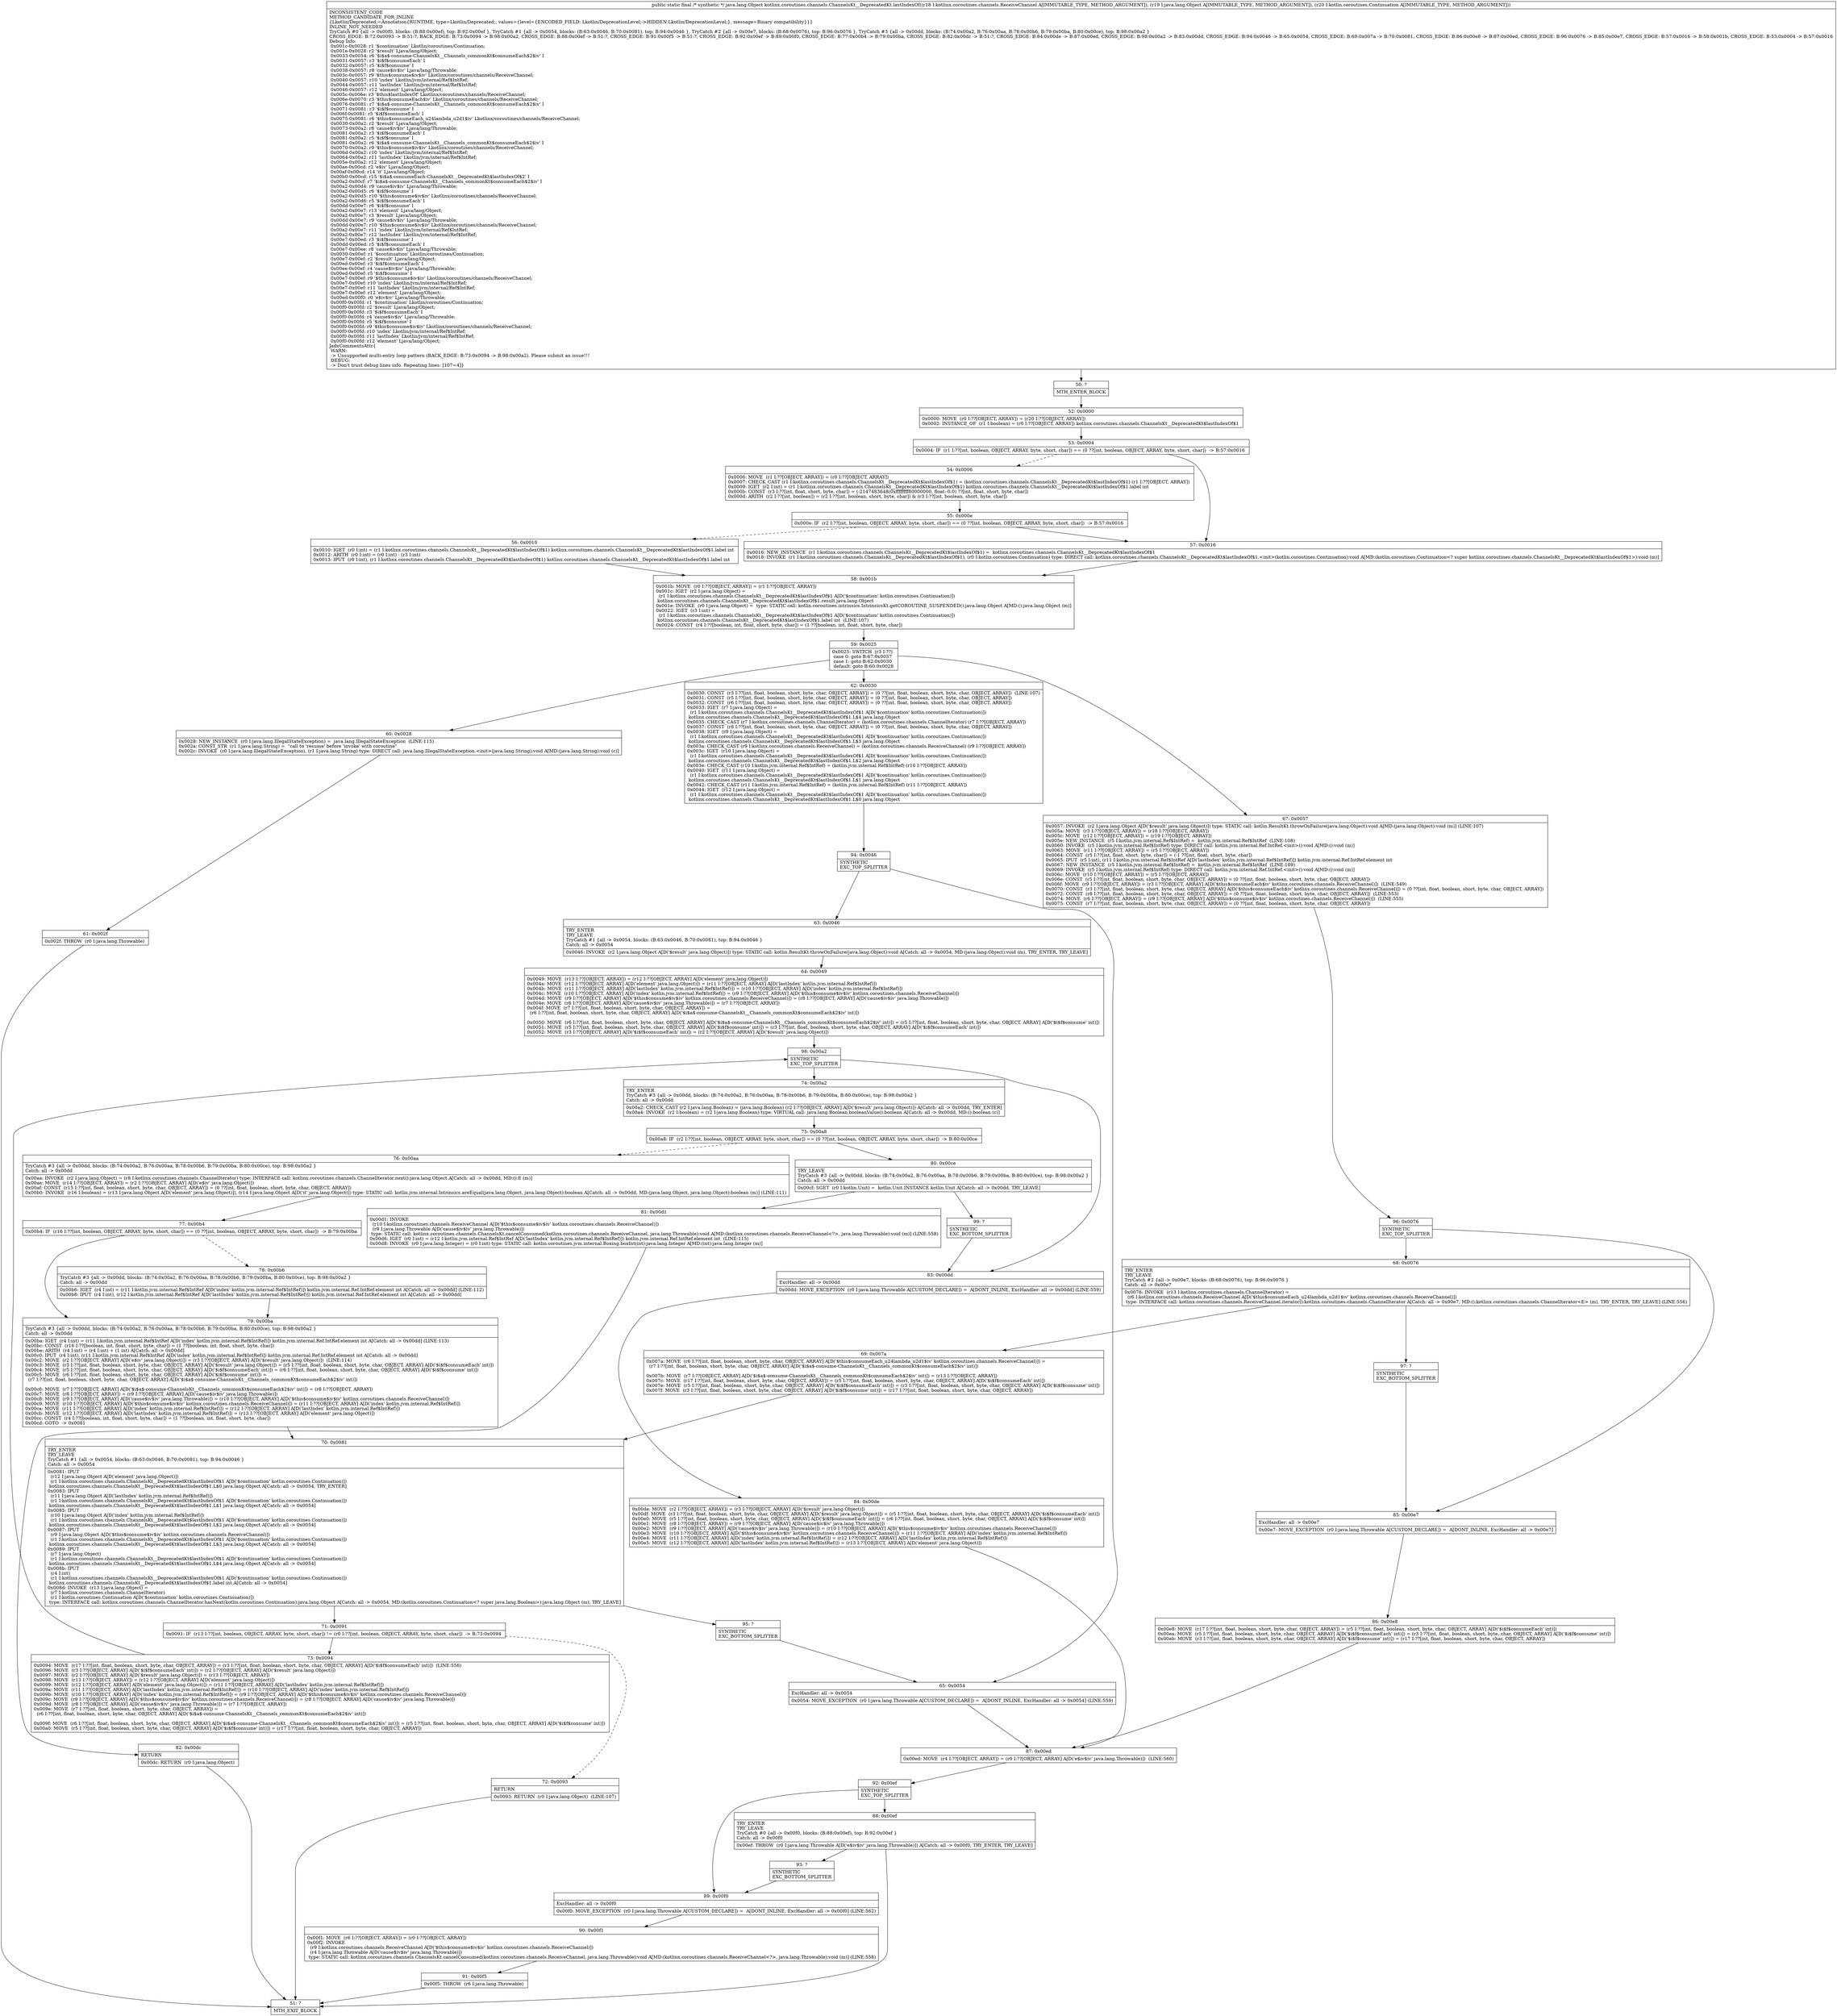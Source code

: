 digraph "CFG forkotlinx.coroutines.channels.ChannelsKt__DeprecatedKt.lastIndexOf(Lkotlinx\/coroutines\/channels\/ReceiveChannel;Ljava\/lang\/Object;Lkotlin\/coroutines\/Continuation;)Ljava\/lang\/Object;" {
Node_50 [shape=record,label="{50\:\ ?|MTH_ENTER_BLOCK\l}"];
Node_52 [shape=record,label="{52\:\ 0x0000|0x0000: MOVE  (r0 I:??[OBJECT, ARRAY]) = (r20 I:??[OBJECT, ARRAY]) \l0x0002: INSTANCE_OF  (r1 I:boolean) = (r0 I:??[OBJECT, ARRAY]) kotlinx.coroutines.channels.ChannelsKt__DeprecatedKt$lastIndexOf$1 \l}"];
Node_53 [shape=record,label="{53\:\ 0x0004|0x0004: IF  (r1 I:??[int, boolean, OBJECT, ARRAY, byte, short, char]) == (0 ??[int, boolean, OBJECT, ARRAY, byte, short, char])  \-\> B:57:0x0016 \l}"];
Node_54 [shape=record,label="{54\:\ 0x0006|0x0006: MOVE  (r1 I:??[OBJECT, ARRAY]) = (r0 I:??[OBJECT, ARRAY]) \l0x0007: CHECK_CAST (r1 I:kotlinx.coroutines.channels.ChannelsKt__DeprecatedKt$lastIndexOf$1) = (kotlinx.coroutines.channels.ChannelsKt__DeprecatedKt$lastIndexOf$1) (r1 I:??[OBJECT, ARRAY]) \l0x0009: IGET  (r2 I:int) = (r1 I:kotlinx.coroutines.channels.ChannelsKt__DeprecatedKt$lastIndexOf$1) kotlinx.coroutines.channels.ChannelsKt__DeprecatedKt$lastIndexOf$1.label int \l0x000b: CONST  (r3 I:??[int, float, short, byte, char]) = (\-2147483648(0xffffffff80000000, float:\-0.0) ??[int, float, short, byte, char]) \l0x000d: ARITH  (r2 I:??[int, boolean]) = (r2 I:??[int, boolean, short, byte, char]) & (r3 I:??[int, boolean, short, byte, char]) \l}"];
Node_55 [shape=record,label="{55\:\ 0x000e|0x000e: IF  (r2 I:??[int, boolean, OBJECT, ARRAY, byte, short, char]) == (0 ??[int, boolean, OBJECT, ARRAY, byte, short, char])  \-\> B:57:0x0016 \l}"];
Node_56 [shape=record,label="{56\:\ 0x0010|0x0010: IGET  (r0 I:int) = (r1 I:kotlinx.coroutines.channels.ChannelsKt__DeprecatedKt$lastIndexOf$1) kotlinx.coroutines.channels.ChannelsKt__DeprecatedKt$lastIndexOf$1.label int \l0x0012: ARITH  (r0 I:int) = (r0 I:int) \- (r3 I:int) \l0x0013: IPUT  (r0 I:int), (r1 I:kotlinx.coroutines.channels.ChannelsKt__DeprecatedKt$lastIndexOf$1) kotlinx.coroutines.channels.ChannelsKt__DeprecatedKt$lastIndexOf$1.label int \l}"];
Node_58 [shape=record,label="{58\:\ 0x001b|0x001b: MOVE  (r0 I:??[OBJECT, ARRAY]) = (r1 I:??[OBJECT, ARRAY]) \l0x001c: IGET  (r2 I:java.lang.Object) = \l  (r1 I:kotlinx.coroutines.channels.ChannelsKt__DeprecatedKt$lastIndexOf$1 A[D('$continuation' kotlin.coroutines.Continuation)])\l kotlinx.coroutines.channels.ChannelsKt__DeprecatedKt$lastIndexOf$1.result java.lang.Object \l0x001e: INVOKE  (r0 I:java.lang.Object) =  type: STATIC call: kotlin.coroutines.intrinsics.IntrinsicsKt.getCOROUTINE_SUSPENDED():java.lang.Object A[MD:():java.lang.Object (m)]\l0x0022: IGET  (r3 I:int) = \l  (r1 I:kotlinx.coroutines.channels.ChannelsKt__DeprecatedKt$lastIndexOf$1 A[D('$continuation' kotlin.coroutines.Continuation)])\l kotlinx.coroutines.channels.ChannelsKt__DeprecatedKt$lastIndexOf$1.label int  (LINE:107)\l0x0024: CONST  (r4 I:??[boolean, int, float, short, byte, char]) = (1 ??[boolean, int, float, short, byte, char]) \l}"];
Node_59 [shape=record,label="{59\:\ 0x0025|0x0025: SWITCH  (r3 I:??)\l case 0: goto B:67:0x0057\l case 1: goto B:62:0x0030\l default: goto B:60:0x0028 \l}"];
Node_60 [shape=record,label="{60\:\ 0x0028|0x0028: NEW_INSTANCE  (r0 I:java.lang.IllegalStateException) =  java.lang.IllegalStateException  (LINE:115)\l0x002a: CONST_STR  (r1 I:java.lang.String) =  \"call to 'resume' before 'invoke' with coroutine\" \l0x002c: INVOKE  (r0 I:java.lang.IllegalStateException), (r1 I:java.lang.String) type: DIRECT call: java.lang.IllegalStateException.\<init\>(java.lang.String):void A[MD:(java.lang.String):void (c)]\l}"];
Node_61 [shape=record,label="{61\:\ 0x002f|0x002f: THROW  (r0 I:java.lang.Throwable) \l}"];
Node_51 [shape=record,label="{51\:\ ?|MTH_EXIT_BLOCK\l}"];
Node_62 [shape=record,label="{62\:\ 0x0030|0x0030: CONST  (r3 I:??[int, float, boolean, short, byte, char, OBJECT, ARRAY]) = (0 ??[int, float, boolean, short, byte, char, OBJECT, ARRAY])  (LINE:107)\l0x0031: CONST  (r5 I:??[int, float, boolean, short, byte, char, OBJECT, ARRAY]) = (0 ??[int, float, boolean, short, byte, char, OBJECT, ARRAY]) \l0x0032: CONST  (r6 I:??[int, float, boolean, short, byte, char, OBJECT, ARRAY]) = (0 ??[int, float, boolean, short, byte, char, OBJECT, ARRAY]) \l0x0033: IGET  (r7 I:java.lang.Object) = \l  (r1 I:kotlinx.coroutines.channels.ChannelsKt__DeprecatedKt$lastIndexOf$1 A[D('$continuation' kotlin.coroutines.Continuation)])\l kotlinx.coroutines.channels.ChannelsKt__DeprecatedKt$lastIndexOf$1.L$4 java.lang.Object \l0x0035: CHECK_CAST (r7 I:kotlinx.coroutines.channels.ChannelIterator) = (kotlinx.coroutines.channels.ChannelIterator) (r7 I:??[OBJECT, ARRAY]) \l0x0037: CONST  (r8 I:??[int, float, boolean, short, byte, char, OBJECT, ARRAY]) = (0 ??[int, float, boolean, short, byte, char, OBJECT, ARRAY]) \l0x0038: IGET  (r9 I:java.lang.Object) = \l  (r1 I:kotlinx.coroutines.channels.ChannelsKt__DeprecatedKt$lastIndexOf$1 A[D('$continuation' kotlin.coroutines.Continuation)])\l kotlinx.coroutines.channels.ChannelsKt__DeprecatedKt$lastIndexOf$1.L$3 java.lang.Object \l0x003a: CHECK_CAST (r9 I:kotlinx.coroutines.channels.ReceiveChannel) = (kotlinx.coroutines.channels.ReceiveChannel) (r9 I:??[OBJECT, ARRAY]) \l0x003c: IGET  (r10 I:java.lang.Object) = \l  (r1 I:kotlinx.coroutines.channels.ChannelsKt__DeprecatedKt$lastIndexOf$1 A[D('$continuation' kotlin.coroutines.Continuation)])\l kotlinx.coroutines.channels.ChannelsKt__DeprecatedKt$lastIndexOf$1.L$2 java.lang.Object \l0x003e: CHECK_CAST (r10 I:kotlin.jvm.internal.Ref$IntRef) = (kotlin.jvm.internal.Ref$IntRef) (r10 I:??[OBJECT, ARRAY]) \l0x0040: IGET  (r11 I:java.lang.Object) = \l  (r1 I:kotlinx.coroutines.channels.ChannelsKt__DeprecatedKt$lastIndexOf$1 A[D('$continuation' kotlin.coroutines.Continuation)])\l kotlinx.coroutines.channels.ChannelsKt__DeprecatedKt$lastIndexOf$1.L$1 java.lang.Object \l0x0042: CHECK_CAST (r11 I:kotlin.jvm.internal.Ref$IntRef) = (kotlin.jvm.internal.Ref$IntRef) (r11 I:??[OBJECT, ARRAY]) \l0x0044: IGET  (r12 I:java.lang.Object) = \l  (r1 I:kotlinx.coroutines.channels.ChannelsKt__DeprecatedKt$lastIndexOf$1 A[D('$continuation' kotlin.coroutines.Continuation)])\l kotlinx.coroutines.channels.ChannelsKt__DeprecatedKt$lastIndexOf$1.L$0 java.lang.Object \l}"];
Node_94 [shape=record,label="{94\:\ 0x0046|SYNTHETIC\lEXC_TOP_SPLITTER\l}"];
Node_63 [shape=record,label="{63\:\ 0x0046|TRY_ENTER\lTRY_LEAVE\lTryCatch #1 \{all \-\> 0x0054, blocks: (B:63:0x0046, B:70:0x0081), top: B:94:0x0046 \}\lCatch: all \-\> 0x0054\l|0x0046: INVOKE  (r2 I:java.lang.Object A[D('$result' java.lang.Object)]) type: STATIC call: kotlin.ResultKt.throwOnFailure(java.lang.Object):void A[Catch: all \-\> 0x0054, MD:(java.lang.Object):void (m), TRY_ENTER, TRY_LEAVE]\l}"];
Node_64 [shape=record,label="{64\:\ 0x0049|0x0049: MOVE  (r13 I:??[OBJECT, ARRAY]) = (r12 I:??[OBJECT, ARRAY] A[D('element' java.lang.Object)]) \l0x004a: MOVE  (r12 I:??[OBJECT, ARRAY] A[D('element' java.lang.Object)]) = (r11 I:??[OBJECT, ARRAY] A[D('lastIndex' kotlin.jvm.internal.Ref$IntRef)]) \l0x004b: MOVE  (r11 I:??[OBJECT, ARRAY] A[D('lastIndex' kotlin.jvm.internal.Ref$IntRef)]) = (r10 I:??[OBJECT, ARRAY] A[D('index' kotlin.jvm.internal.Ref$IntRef)]) \l0x004c: MOVE  (r10 I:??[OBJECT, ARRAY] A[D('index' kotlin.jvm.internal.Ref$IntRef)]) = (r9 I:??[OBJECT, ARRAY] A[D('$this$consume$iv$iv' kotlinx.coroutines.channels.ReceiveChannel)]) \l0x004d: MOVE  (r9 I:??[OBJECT, ARRAY] A[D('$this$consume$iv$iv' kotlinx.coroutines.channels.ReceiveChannel)]) = (r8 I:??[OBJECT, ARRAY] A[D('cause$iv$iv' java.lang.Throwable)]) \l0x004e: MOVE  (r8 I:??[OBJECT, ARRAY] A[D('cause$iv$iv' java.lang.Throwable)]) = (r7 I:??[OBJECT, ARRAY]) \l0x004f: MOVE  (r7 I:??[int, float, boolean, short, byte, char, OBJECT, ARRAY]) = \l  (r6 I:??[int, float, boolean, short, byte, char, OBJECT, ARRAY] A[D('$i$a$\-consume\-ChannelsKt__Channels_commonKt$consumeEach$2$iv' int)])\l \l0x0050: MOVE  (r6 I:??[int, float, boolean, short, byte, char, OBJECT, ARRAY] A[D('$i$a$\-consume\-ChannelsKt__Channels_commonKt$consumeEach$2$iv' int)]) = (r5 I:??[int, float, boolean, short, byte, char, OBJECT, ARRAY] A[D('$i$f$consume' int)]) \l0x0051: MOVE  (r5 I:??[int, float, boolean, short, byte, char, OBJECT, ARRAY] A[D('$i$f$consume' int)]) = (r3 I:??[int, float, boolean, short, byte, char, OBJECT, ARRAY] A[D('$i$f$consumeEach' int)]) \l0x0052: MOVE  (r3 I:??[OBJECT, ARRAY] A[D('$i$f$consumeEach' int)]) = (r2 I:??[OBJECT, ARRAY] A[D('$result' java.lang.Object)]) \l}"];
Node_98 [shape=record,label="{98\:\ 0x00a2|SYNTHETIC\lEXC_TOP_SPLITTER\l}"];
Node_74 [shape=record,label="{74\:\ 0x00a2|TRY_ENTER\lTryCatch #3 \{all \-\> 0x00dd, blocks: (B:74:0x00a2, B:76:0x00aa, B:78:0x00b6, B:79:0x00ba, B:80:0x00ce), top: B:98:0x00a2 \}\lCatch: all \-\> 0x00dd\l|0x00a2: CHECK_CAST (r2 I:java.lang.Boolean) = (java.lang.Boolean) (r2 I:??[OBJECT, ARRAY] A[D('$result' java.lang.Object)]) A[Catch: all \-\> 0x00dd, TRY_ENTER]\l0x00a4: INVOKE  (r2 I:boolean) = (r2 I:java.lang.Boolean) type: VIRTUAL call: java.lang.Boolean.booleanValue():boolean A[Catch: all \-\> 0x00dd, MD:():boolean (c)]\l}"];
Node_75 [shape=record,label="{75\:\ 0x00a8|0x00a8: IF  (r2 I:??[int, boolean, OBJECT, ARRAY, byte, short, char]) == (0 ??[int, boolean, OBJECT, ARRAY, byte, short, char])  \-\> B:80:0x00ce \l}"];
Node_76 [shape=record,label="{76\:\ 0x00aa|TryCatch #3 \{all \-\> 0x00dd, blocks: (B:74:0x00a2, B:76:0x00aa, B:78:0x00b6, B:79:0x00ba, B:80:0x00ce), top: B:98:0x00a2 \}\lCatch: all \-\> 0x00dd\l|0x00aa: INVOKE  (r2 I:java.lang.Object) = (r8 I:kotlinx.coroutines.channels.ChannelIterator) type: INTERFACE call: kotlinx.coroutines.channels.ChannelIterator.next():java.lang.Object A[Catch: all \-\> 0x00dd, MD:():E (m)]\l0x00ae: MOVE  (r14 I:??[OBJECT, ARRAY]) = (r2 I:??[OBJECT, ARRAY] A[D('e$iv' java.lang.Object)]) \l0x00af: CONST  (r15 I:??[int, float, boolean, short, byte, char, OBJECT, ARRAY]) = (0 ??[int, float, boolean, short, byte, char, OBJECT, ARRAY]) \l0x00b0: INVOKE  (r16 I:boolean) = (r13 I:java.lang.Object A[D('element' java.lang.Object)]), (r14 I:java.lang.Object A[D('it' java.lang.Object)]) type: STATIC call: kotlin.jvm.internal.Intrinsics.areEqual(java.lang.Object, java.lang.Object):boolean A[Catch: all \-\> 0x00dd, MD:(java.lang.Object, java.lang.Object):boolean (m)] (LINE:111)\l}"];
Node_77 [shape=record,label="{77\:\ 0x00b4|0x00b4: IF  (r16 I:??[int, boolean, OBJECT, ARRAY, byte, short, char]) == (0 ??[int, boolean, OBJECT, ARRAY, byte, short, char])  \-\> B:79:0x00ba \l}"];
Node_78 [shape=record,label="{78\:\ 0x00b6|TryCatch #3 \{all \-\> 0x00dd, blocks: (B:74:0x00a2, B:76:0x00aa, B:78:0x00b6, B:79:0x00ba, B:80:0x00ce), top: B:98:0x00a2 \}\lCatch: all \-\> 0x00dd\l|0x00b6: IGET  (r4 I:int) = (r11 I:kotlin.jvm.internal.Ref$IntRef A[D('index' kotlin.jvm.internal.Ref$IntRef)]) kotlin.jvm.internal.Ref.IntRef.element int A[Catch: all \-\> 0x00dd] (LINE:112)\l0x00b8: IPUT  (r4 I:int), (r12 I:kotlin.jvm.internal.Ref$IntRef A[D('lastIndex' kotlin.jvm.internal.Ref$IntRef)]) kotlin.jvm.internal.Ref.IntRef.element int A[Catch: all \-\> 0x00dd]\l}"];
Node_79 [shape=record,label="{79\:\ 0x00ba|TryCatch #3 \{all \-\> 0x00dd, blocks: (B:74:0x00a2, B:76:0x00aa, B:78:0x00b6, B:79:0x00ba, B:80:0x00ce), top: B:98:0x00a2 \}\lCatch: all \-\> 0x00dd\l|0x00ba: IGET  (r4 I:int) = (r11 I:kotlin.jvm.internal.Ref$IntRef A[D('index' kotlin.jvm.internal.Ref$IntRef)]) kotlin.jvm.internal.Ref.IntRef.element int A[Catch: all \-\> 0x00dd] (LINE:113)\l0x00bc: CONST  (r16 I:??[boolean, int, float, short, byte, char]) = (1 ??[boolean, int, float, short, byte, char]) \l0x00be: ARITH  (r4 I:int) = (r4 I:int) + (1 int) A[Catch: all \-\> 0x00dd]\l0x00c0: IPUT  (r4 I:int), (r11 I:kotlin.jvm.internal.Ref$IntRef A[D('index' kotlin.jvm.internal.Ref$IntRef)]) kotlin.jvm.internal.Ref.IntRef.element int A[Catch: all \-\> 0x00dd]\l0x00c2: MOVE  (r2 I:??[OBJECT, ARRAY] A[D('e$iv' java.lang.Object)]) = (r3 I:??[OBJECT, ARRAY] A[D('$result' java.lang.Object)])  (LINE:114)\l0x00c3: MOVE  (r3 I:??[int, float, boolean, short, byte, char, OBJECT, ARRAY] A[D('$result' java.lang.Object)]) = (r5 I:??[int, float, boolean, short, byte, char, OBJECT, ARRAY] A[D('$i$f$consumeEach' int)]) \l0x00c4: MOVE  (r5 I:??[int, float, boolean, short, byte, char, OBJECT, ARRAY] A[D('$i$f$consumeEach' int)]) = (r6 I:??[int, float, boolean, short, byte, char, OBJECT, ARRAY] A[D('$i$f$consume' int)]) \l0x00c5: MOVE  (r6 I:??[int, float, boolean, short, byte, char, OBJECT, ARRAY] A[D('$i$f$consume' int)]) = \l  (r7 I:??[int, float, boolean, short, byte, char, OBJECT, ARRAY] A[D('$i$a$\-consume\-ChannelsKt__Channels_commonKt$consumeEach$2$iv' int)])\l \l0x00c6: MOVE  (r7 I:??[OBJECT, ARRAY] A[D('$i$a$\-consume\-ChannelsKt__Channels_commonKt$consumeEach$2$iv' int)]) = (r8 I:??[OBJECT, ARRAY]) \l0x00c7: MOVE  (r8 I:??[OBJECT, ARRAY]) = (r9 I:??[OBJECT, ARRAY] A[D('cause$iv$iv' java.lang.Throwable)]) \l0x00c8: MOVE  (r9 I:??[OBJECT, ARRAY] A[D('cause$iv$iv' java.lang.Throwable)]) = (r10 I:??[OBJECT, ARRAY] A[D('$this$consume$iv$iv' kotlinx.coroutines.channels.ReceiveChannel)]) \l0x00c9: MOVE  (r10 I:??[OBJECT, ARRAY] A[D('$this$consume$iv$iv' kotlinx.coroutines.channels.ReceiveChannel)]) = (r11 I:??[OBJECT, ARRAY] A[D('index' kotlin.jvm.internal.Ref$IntRef)]) \l0x00ca: MOVE  (r11 I:??[OBJECT, ARRAY] A[D('index' kotlin.jvm.internal.Ref$IntRef)]) = (r12 I:??[OBJECT, ARRAY] A[D('lastIndex' kotlin.jvm.internal.Ref$IntRef)]) \l0x00cb: MOVE  (r12 I:??[OBJECT, ARRAY] A[D('lastIndex' kotlin.jvm.internal.Ref$IntRef)]) = (r13 I:??[OBJECT, ARRAY] A[D('element' java.lang.Object)]) \l0x00cc: CONST  (r4 I:??[boolean, int, float, short, byte, char]) = (1 ??[boolean, int, float, short, byte, char]) \l0x00cd: GOTO  \-\> 0x0081 \l}"];
Node_70 [shape=record,label="{70\:\ 0x0081|TRY_ENTER\lTRY_LEAVE\lTryCatch #1 \{all \-\> 0x0054, blocks: (B:63:0x0046, B:70:0x0081), top: B:94:0x0046 \}\lCatch: all \-\> 0x0054\l|0x0081: IPUT  \l  (r12 I:java.lang.Object A[D('element' java.lang.Object)])\l  (r1 I:kotlinx.coroutines.channels.ChannelsKt__DeprecatedKt$lastIndexOf$1 A[D('$continuation' kotlin.coroutines.Continuation)])\l kotlinx.coroutines.channels.ChannelsKt__DeprecatedKt$lastIndexOf$1.L$0 java.lang.Object A[Catch: all \-\> 0x0054, TRY_ENTER]\l0x0083: IPUT  \l  (r11 I:java.lang.Object A[D('lastIndex' kotlin.jvm.internal.Ref$IntRef)])\l  (r1 I:kotlinx.coroutines.channels.ChannelsKt__DeprecatedKt$lastIndexOf$1 A[D('$continuation' kotlin.coroutines.Continuation)])\l kotlinx.coroutines.channels.ChannelsKt__DeprecatedKt$lastIndexOf$1.L$1 java.lang.Object A[Catch: all \-\> 0x0054]\l0x0085: IPUT  \l  (r10 I:java.lang.Object A[D('index' kotlin.jvm.internal.Ref$IntRef)])\l  (r1 I:kotlinx.coroutines.channels.ChannelsKt__DeprecatedKt$lastIndexOf$1 A[D('$continuation' kotlin.coroutines.Continuation)])\l kotlinx.coroutines.channels.ChannelsKt__DeprecatedKt$lastIndexOf$1.L$2 java.lang.Object A[Catch: all \-\> 0x0054]\l0x0087: IPUT  \l  (r9 I:java.lang.Object A[D('$this$consume$iv$iv' kotlinx.coroutines.channels.ReceiveChannel)])\l  (r1 I:kotlinx.coroutines.channels.ChannelsKt__DeprecatedKt$lastIndexOf$1 A[D('$continuation' kotlin.coroutines.Continuation)])\l kotlinx.coroutines.channels.ChannelsKt__DeprecatedKt$lastIndexOf$1.L$3 java.lang.Object A[Catch: all \-\> 0x0054]\l0x0089: IPUT  \l  (r7 I:java.lang.Object)\l  (r1 I:kotlinx.coroutines.channels.ChannelsKt__DeprecatedKt$lastIndexOf$1 A[D('$continuation' kotlin.coroutines.Continuation)])\l kotlinx.coroutines.channels.ChannelsKt__DeprecatedKt$lastIndexOf$1.L$4 java.lang.Object A[Catch: all \-\> 0x0054]\l0x008b: IPUT  \l  (r4 I:int)\l  (r1 I:kotlinx.coroutines.channels.ChannelsKt__DeprecatedKt$lastIndexOf$1 A[D('$continuation' kotlin.coroutines.Continuation)])\l kotlinx.coroutines.channels.ChannelsKt__DeprecatedKt$lastIndexOf$1.label int A[Catch: all \-\> 0x0054]\l0x008d: INVOKE  (r13 I:java.lang.Object) = \l  (r7 I:kotlinx.coroutines.channels.ChannelIterator)\l  (r1 I:kotlin.coroutines.Continuation A[D('$continuation' kotlin.coroutines.Continuation)])\l type: INTERFACE call: kotlinx.coroutines.channels.ChannelIterator.hasNext(kotlin.coroutines.Continuation):java.lang.Object A[Catch: all \-\> 0x0054, MD:(kotlin.coroutines.Continuation\<? super java.lang.Boolean\>):java.lang.Object (m), TRY_LEAVE]\l}"];
Node_71 [shape=record,label="{71\:\ 0x0091|0x0091: IF  (r13 I:??[int, boolean, OBJECT, ARRAY, byte, short, char]) != (r0 I:??[int, boolean, OBJECT, ARRAY, byte, short, char])  \-\> B:73:0x0094 \l}"];
Node_72 [shape=record,label="{72\:\ 0x0093|RETURN\l|0x0093: RETURN  (r0 I:java.lang.Object)  (LINE:107)\l}"];
Node_73 [shape=record,label="{73\:\ 0x0094|0x0094: MOVE  (r17 I:??[int, float, boolean, short, byte, char, OBJECT, ARRAY]) = (r3 I:??[int, float, boolean, short, byte, char, OBJECT, ARRAY] A[D('$i$f$consumeEach' int)])  (LINE:556)\l0x0096: MOVE  (r3 I:??[OBJECT, ARRAY] A[D('$i$f$consumeEach' int)]) = (r2 I:??[OBJECT, ARRAY] A[D('$result' java.lang.Object)]) \l0x0097: MOVE  (r2 I:??[OBJECT, ARRAY] A[D('$result' java.lang.Object)]) = (r13 I:??[OBJECT, ARRAY]) \l0x0098: MOVE  (r13 I:??[OBJECT, ARRAY]) = (r12 I:??[OBJECT, ARRAY] A[D('element' java.lang.Object)]) \l0x0099: MOVE  (r12 I:??[OBJECT, ARRAY] A[D('element' java.lang.Object)]) = (r11 I:??[OBJECT, ARRAY] A[D('lastIndex' kotlin.jvm.internal.Ref$IntRef)]) \l0x009a: MOVE  (r11 I:??[OBJECT, ARRAY] A[D('lastIndex' kotlin.jvm.internal.Ref$IntRef)]) = (r10 I:??[OBJECT, ARRAY] A[D('index' kotlin.jvm.internal.Ref$IntRef)]) \l0x009b: MOVE  (r10 I:??[OBJECT, ARRAY] A[D('index' kotlin.jvm.internal.Ref$IntRef)]) = (r9 I:??[OBJECT, ARRAY] A[D('$this$consume$iv$iv' kotlinx.coroutines.channels.ReceiveChannel)]) \l0x009c: MOVE  (r9 I:??[OBJECT, ARRAY] A[D('$this$consume$iv$iv' kotlinx.coroutines.channels.ReceiveChannel)]) = (r8 I:??[OBJECT, ARRAY] A[D('cause$iv$iv' java.lang.Throwable)]) \l0x009d: MOVE  (r8 I:??[OBJECT, ARRAY] A[D('cause$iv$iv' java.lang.Throwable)]) = (r7 I:??[OBJECT, ARRAY]) \l0x009e: MOVE  (r7 I:??[int, float, boolean, short, byte, char, OBJECT, ARRAY]) = \l  (r6 I:??[int, float, boolean, short, byte, char, OBJECT, ARRAY] A[D('$i$a$\-consume\-ChannelsKt__Channels_commonKt$consumeEach$2$iv' int)])\l \l0x009f: MOVE  (r6 I:??[int, float, boolean, short, byte, char, OBJECT, ARRAY] A[D('$i$a$\-consume\-ChannelsKt__Channels_commonKt$consumeEach$2$iv' int)]) = (r5 I:??[int, float, boolean, short, byte, char, OBJECT, ARRAY] A[D('$i$f$consume' int)]) \l0x00a0: MOVE  (r5 I:??[int, float, boolean, short, byte, char, OBJECT, ARRAY] A[D('$i$f$consume' int)]) = (r17 I:??[int, float, boolean, short, byte, char, OBJECT, ARRAY]) \l}"];
Node_95 [shape=record,label="{95\:\ ?|SYNTHETIC\lEXC_BOTTOM_SPLITTER\l}"];
Node_80 [shape=record,label="{80\:\ 0x00ce|TRY_LEAVE\lTryCatch #3 \{all \-\> 0x00dd, blocks: (B:74:0x00a2, B:76:0x00aa, B:78:0x00b6, B:79:0x00ba, B:80:0x00ce), top: B:98:0x00a2 \}\lCatch: all \-\> 0x00dd\l|0x00cf: SGET  (r0 I:kotlin.Unit) =  kotlin.Unit.INSTANCE kotlin.Unit A[Catch: all \-\> 0x00dd, TRY_LEAVE]\l}"];
Node_81 [shape=record,label="{81\:\ 0x00d1|0x00d1: INVOKE  \l  (r10 I:kotlinx.coroutines.channels.ReceiveChannel A[D('$this$consume$iv$iv' kotlinx.coroutines.channels.ReceiveChannel)])\l  (r9 I:java.lang.Throwable A[D('cause$iv$iv' java.lang.Throwable)])\l type: STATIC call: kotlinx.coroutines.channels.ChannelsKt.cancelConsumed(kotlinx.coroutines.channels.ReceiveChannel, java.lang.Throwable):void A[MD:(kotlinx.coroutines.channels.ReceiveChannel\<?\>, java.lang.Throwable):void (m)] (LINE:558)\l0x00d6: IGET  (r0 I:int) = (r12 I:kotlin.jvm.internal.Ref$IntRef A[D('lastIndex' kotlin.jvm.internal.Ref$IntRef)]) kotlin.jvm.internal.Ref.IntRef.element int  (LINE:115)\l0x00d8: INVOKE  (r0 I:java.lang.Integer) = (r0 I:int) type: STATIC call: kotlin.coroutines.jvm.internal.Boxing.boxInt(int):java.lang.Integer A[MD:(int):java.lang.Integer (m)]\l}"];
Node_82 [shape=record,label="{82\:\ 0x00dc|RETURN\l|0x00dc: RETURN  (r0 I:java.lang.Object) \l}"];
Node_99 [shape=record,label="{99\:\ ?|SYNTHETIC\lEXC_BOTTOM_SPLITTER\l}"];
Node_83 [shape=record,label="{83\:\ 0x00dd|ExcHandler: all \-\> 0x00dd\l|0x00dd: MOVE_EXCEPTION  (r0 I:java.lang.Throwable A[CUSTOM_DECLARE]) =  A[DONT_INLINE, ExcHandler: all \-\> 0x00dd] (LINE:559)\l}"];
Node_84 [shape=record,label="{84\:\ 0x00de|0x00de: MOVE  (r2 I:??[OBJECT, ARRAY]) = (r3 I:??[OBJECT, ARRAY] A[D('$result' java.lang.Object)]) \l0x00df: MOVE  (r3 I:??[int, float, boolean, short, byte, char, OBJECT, ARRAY] A[D('$result' java.lang.Object)]) = (r5 I:??[int, float, boolean, short, byte, char, OBJECT, ARRAY] A[D('$i$f$consumeEach' int)]) \l0x00e0: MOVE  (r5 I:??[int, float, boolean, short, byte, char, OBJECT, ARRAY] A[D('$i$f$consumeEach' int)]) = (r6 I:??[int, float, boolean, short, byte, char, OBJECT, ARRAY] A[D('$i$f$consume' int)]) \l0x00e1: MOVE  (r8 I:??[OBJECT, ARRAY]) = (r9 I:??[OBJECT, ARRAY] A[D('cause$iv$iv' java.lang.Throwable)]) \l0x00e2: MOVE  (r9 I:??[OBJECT, ARRAY] A[D('cause$iv$iv' java.lang.Throwable)]) = (r10 I:??[OBJECT, ARRAY] A[D('$this$consume$iv$iv' kotlinx.coroutines.channels.ReceiveChannel)]) \l0x00e3: MOVE  (r10 I:??[OBJECT, ARRAY] A[D('$this$consume$iv$iv' kotlinx.coroutines.channels.ReceiveChannel)]) = (r11 I:??[OBJECT, ARRAY] A[D('index' kotlin.jvm.internal.Ref$IntRef)]) \l0x00e4: MOVE  (r11 I:??[OBJECT, ARRAY] A[D('index' kotlin.jvm.internal.Ref$IntRef)]) = (r12 I:??[OBJECT, ARRAY] A[D('lastIndex' kotlin.jvm.internal.Ref$IntRef)]) \l0x00e5: MOVE  (r12 I:??[OBJECT, ARRAY] A[D('lastIndex' kotlin.jvm.internal.Ref$IntRef)]) = (r13 I:??[OBJECT, ARRAY] A[D('element' java.lang.Object)]) \l}"];
Node_87 [shape=record,label="{87\:\ 0x00ed|0x00ed: MOVE  (r4 I:??[OBJECT, ARRAY]) = (r0 I:??[OBJECT, ARRAY] A[D('e$iv$iv' java.lang.Throwable)])  (LINE:560)\l}"];
Node_92 [shape=record,label="{92\:\ 0x00ef|SYNTHETIC\lEXC_TOP_SPLITTER\l}"];
Node_88 [shape=record,label="{88\:\ 0x00ef|TRY_ENTER\lTRY_LEAVE\lTryCatch #0 \{all \-\> 0x00f0, blocks: (B:88:0x00ef), top: B:92:0x00ef \}\lCatch: all \-\> 0x00f0\l|0x00ef: THROW  (r0 I:java.lang.Throwable A[D('e$iv$iv' java.lang.Throwable)]) A[Catch: all \-\> 0x00f0, TRY_ENTER, TRY_LEAVE]\l}"];
Node_93 [shape=record,label="{93\:\ ?|SYNTHETIC\lEXC_BOTTOM_SPLITTER\l}"];
Node_89 [shape=record,label="{89\:\ 0x00f0|ExcHandler: all \-\> 0x00f0\l|0x00f0: MOVE_EXCEPTION  (r0 I:java.lang.Throwable A[CUSTOM_DECLARE]) =  A[DONT_INLINE, ExcHandler: all \-\> 0x00f0] (LINE:562)\l}"];
Node_90 [shape=record,label="{90\:\ 0x00f1|0x00f1: MOVE  (r6 I:??[OBJECT, ARRAY]) = (r0 I:??[OBJECT, ARRAY]) \l0x00f2: INVOKE  \l  (r9 I:kotlinx.coroutines.channels.ReceiveChannel A[D('$this$consume$iv$iv' kotlinx.coroutines.channels.ReceiveChannel)])\l  (r4 I:java.lang.Throwable A[D('cause$iv$iv' java.lang.Throwable)])\l type: STATIC call: kotlinx.coroutines.channels.ChannelsKt.cancelConsumed(kotlinx.coroutines.channels.ReceiveChannel, java.lang.Throwable):void A[MD:(kotlinx.coroutines.channels.ReceiveChannel\<?\>, java.lang.Throwable):void (m)] (LINE:558)\l}"];
Node_91 [shape=record,label="{91\:\ 0x00f5|0x00f5: THROW  (r6 I:java.lang.Throwable) \l}"];
Node_65 [shape=record,label="{65\:\ 0x0054|ExcHandler: all \-\> 0x0054\l|0x0054: MOVE_EXCEPTION  (r0 I:java.lang.Throwable A[CUSTOM_DECLARE]) =  A[DONT_INLINE, ExcHandler: all \-\> 0x0054] (LINE:559)\l}"];
Node_67 [shape=record,label="{67\:\ 0x0057|0x0057: INVOKE  (r2 I:java.lang.Object A[D('$result' java.lang.Object)]) type: STATIC call: kotlin.ResultKt.throwOnFailure(java.lang.Object):void A[MD:(java.lang.Object):void (m)] (LINE:107)\l0x005a: MOVE  (r3 I:??[OBJECT, ARRAY]) = (r18 I:??[OBJECT, ARRAY]) \l0x005c: MOVE  (r12 I:??[OBJECT, ARRAY]) = (r19 I:??[OBJECT, ARRAY]) \l0x005e: NEW_INSTANCE  (r5 I:kotlin.jvm.internal.Ref$IntRef) =  kotlin.jvm.internal.Ref$IntRef  (LINE:108)\l0x0060: INVOKE  (r5 I:kotlin.jvm.internal.Ref$IntRef) type: DIRECT call: kotlin.jvm.internal.Ref.IntRef.\<init\>():void A[MD:():void (m)]\l0x0063: MOVE  (r11 I:??[OBJECT, ARRAY]) = (r5 I:??[OBJECT, ARRAY]) \l0x0064: CONST  (r5 I:??[int, float, short, byte, char]) = (\-1 ??[int, float, short, byte, char]) \l0x0065: IPUT  (r5 I:int), (r11 I:kotlin.jvm.internal.Ref$IntRef A[D('lastIndex' kotlin.jvm.internal.Ref$IntRef)]) kotlin.jvm.internal.Ref.IntRef.element int \l0x0067: NEW_INSTANCE  (r5 I:kotlin.jvm.internal.Ref$IntRef) =  kotlin.jvm.internal.Ref$IntRef  (LINE:109)\l0x0069: INVOKE  (r5 I:kotlin.jvm.internal.Ref$IntRef) type: DIRECT call: kotlin.jvm.internal.Ref.IntRef.\<init\>():void A[MD:():void (m)]\l0x006c: MOVE  (r10 I:??[OBJECT, ARRAY]) = (r5 I:??[OBJECT, ARRAY]) \l0x006e: CONST  (r5 I:??[int, float, boolean, short, byte, char, OBJECT, ARRAY]) = (0 ??[int, float, boolean, short, byte, char, OBJECT, ARRAY]) \l0x006f: MOVE  (r9 I:??[OBJECT, ARRAY]) = (r3 I:??[OBJECT, ARRAY] A[D('$this$consumeEach$iv' kotlinx.coroutines.channels.ReceiveChannel)])  (LINE:549)\l0x0070: CONST  (r3 I:??[int, float, boolean, short, byte, char, OBJECT, ARRAY] A[D('$this$consumeEach$iv' kotlinx.coroutines.channels.ReceiveChannel)]) = (0 ??[int, float, boolean, short, byte, char, OBJECT, ARRAY]) \l0x0072: CONST  (r8 I:??[int, float, boolean, short, byte, char, OBJECT, ARRAY]) = (0 ??[int, float, boolean, short, byte, char, OBJECT, ARRAY])  (LINE:553)\l0x0074: MOVE  (r6 I:??[OBJECT, ARRAY]) = (r9 I:??[OBJECT, ARRAY] A[D('$this$consume$iv$iv' kotlinx.coroutines.channels.ReceiveChannel)])  (LINE:555)\l0x0075: CONST  (r7 I:??[int, float, boolean, short, byte, char, OBJECT, ARRAY]) = (0 ??[int, float, boolean, short, byte, char, OBJECT, ARRAY]) \l}"];
Node_96 [shape=record,label="{96\:\ 0x0076|SYNTHETIC\lEXC_TOP_SPLITTER\l}"];
Node_68 [shape=record,label="{68\:\ 0x0076|TRY_ENTER\lTRY_LEAVE\lTryCatch #2 \{all \-\> 0x00e7, blocks: (B:68:0x0076), top: B:96:0x0076 \}\lCatch: all \-\> 0x00e7\l|0x0076: INVOKE  (r13 I:kotlinx.coroutines.channels.ChannelIterator) = \l  (r6 I:kotlinx.coroutines.channels.ReceiveChannel A[D('$this$consumeEach_u24lambda_u2d1$iv' kotlinx.coroutines.channels.ReceiveChannel)])\l type: INTERFACE call: kotlinx.coroutines.channels.ReceiveChannel.iterator():kotlinx.coroutines.channels.ChannelIterator A[Catch: all \-\> 0x00e7, MD:():kotlinx.coroutines.channels.ChannelIterator\<E\> (m), TRY_ENTER, TRY_LEAVE] (LINE:556)\l}"];
Node_69 [shape=record,label="{69\:\ 0x007a|0x007a: MOVE  (r6 I:??[int, float, boolean, short, byte, char, OBJECT, ARRAY] A[D('$this$consumeEach_u24lambda_u2d1$iv' kotlinx.coroutines.channels.ReceiveChannel)]) = \l  (r7 I:??[int, float, boolean, short, byte, char, OBJECT, ARRAY] A[D('$i$a$\-consume\-ChannelsKt__Channels_commonKt$consumeEach$2$iv' int)])\l \l0x007b: MOVE  (r7 I:??[OBJECT, ARRAY] A[D('$i$a$\-consume\-ChannelsKt__Channels_commonKt$consumeEach$2$iv' int)]) = (r13 I:??[OBJECT, ARRAY]) \l0x007c: MOVE  (r17 I:??[int, float, boolean, short, byte, char, OBJECT, ARRAY]) = (r5 I:??[int, float, boolean, short, byte, char, OBJECT, ARRAY] A[D('$i$f$consumeEach' int)]) \l0x007e: MOVE  (r5 I:??[int, float, boolean, short, byte, char, OBJECT, ARRAY] A[D('$i$f$consumeEach' int)]) = (r3 I:??[int, float, boolean, short, byte, char, OBJECT, ARRAY] A[D('$i$f$consume' int)]) \l0x007f: MOVE  (r3 I:??[int, float, boolean, short, byte, char, OBJECT, ARRAY] A[D('$i$f$consume' int)]) = (r17 I:??[int, float, boolean, short, byte, char, OBJECT, ARRAY]) \l}"];
Node_97 [shape=record,label="{97\:\ ?|SYNTHETIC\lEXC_BOTTOM_SPLITTER\l}"];
Node_85 [shape=record,label="{85\:\ 0x00e7|ExcHandler: all \-\> 0x00e7\l|0x00e7: MOVE_EXCEPTION  (r0 I:java.lang.Throwable A[CUSTOM_DECLARE]) =  A[DONT_INLINE, ExcHandler: all \-\> 0x00e7]\l}"];
Node_86 [shape=record,label="{86\:\ 0x00e8|0x00e8: MOVE  (r17 I:??[int, float, boolean, short, byte, char, OBJECT, ARRAY]) = (r5 I:??[int, float, boolean, short, byte, char, OBJECT, ARRAY] A[D('$i$f$consumeEach' int)]) \l0x00ea: MOVE  (r5 I:??[int, float, boolean, short, byte, char, OBJECT, ARRAY] A[D('$i$f$consumeEach' int)]) = (r3 I:??[int, float, boolean, short, byte, char, OBJECT, ARRAY] A[D('$i$f$consume' int)]) \l0x00eb: MOVE  (r3 I:??[int, float, boolean, short, byte, char, OBJECT, ARRAY] A[D('$i$f$consume' int)]) = (r17 I:??[int, float, boolean, short, byte, char, OBJECT, ARRAY]) \l}"];
Node_57 [shape=record,label="{57\:\ 0x0016|0x0016: NEW_INSTANCE  (r1 I:kotlinx.coroutines.channels.ChannelsKt__DeprecatedKt$lastIndexOf$1) =  kotlinx.coroutines.channels.ChannelsKt__DeprecatedKt$lastIndexOf$1 \l0x0018: INVOKE  (r1 I:kotlinx.coroutines.channels.ChannelsKt__DeprecatedKt$lastIndexOf$1), (r0 I:kotlin.coroutines.Continuation) type: DIRECT call: kotlinx.coroutines.channels.ChannelsKt__DeprecatedKt$lastIndexOf$1.\<init\>(kotlin.coroutines.Continuation):void A[MD:(kotlin.coroutines.Continuation\<? super kotlinx.coroutines.channels.ChannelsKt__DeprecatedKt$lastIndexOf$1\>):void (m)]\l}"];
MethodNode[shape=record,label="{public static final \/* synthetic *\/ java.lang.Object kotlinx.coroutines.channels.ChannelsKt__DeprecatedKt.lastIndexOf((r18 I:kotlinx.coroutines.channels.ReceiveChannel A[IMMUTABLE_TYPE, METHOD_ARGUMENT]), (r19 I:java.lang.Object A[IMMUTABLE_TYPE, METHOD_ARGUMENT]), (r20 I:kotlin.coroutines.Continuation A[IMMUTABLE_TYPE, METHOD_ARGUMENT]))  | INCONSISTENT_CODE\lMETHOD_CANDIDATE_FOR_INLINE\l\{Lkotlin\/Deprecated;=Annotation\{RUNTIME, type=Lkotlin\/Deprecated;, values=\{level=\{ENCODED_FIELD: Lkotlin\/DeprecationLevel;\-\>HIDDEN:Lkotlin\/DeprecationLevel;\}, message=Binary compatibility\}\}\}\lINLINE_NOT_NEEDED\lTryCatch #0 \{all \-\> 0x00f0, blocks: (B:88:0x00ef), top: B:92:0x00ef \}, TryCatch #1 \{all \-\> 0x0054, blocks: (B:63:0x0046, B:70:0x0081), top: B:94:0x0046 \}, TryCatch #2 \{all \-\> 0x00e7, blocks: (B:68:0x0076), top: B:96:0x0076 \}, TryCatch #3 \{all \-\> 0x00dd, blocks: (B:74:0x00a2, B:76:0x00aa, B:78:0x00b6, B:79:0x00ba, B:80:0x00ce), top: B:98:0x00a2 \}\lCROSS_EDGE: B:72:0x0093 \-\> B:51:?, BACK_EDGE: B:73:0x0094 \-\> B:98:0x00a2, CROSS_EDGE: B:88:0x00ef \-\> B:51:?, CROSS_EDGE: B:91:0x00f5 \-\> B:51:?, CROSS_EDGE: B:92:0x00ef \-\> B:89:0x00f0, CROSS_EDGE: B:77:0x00b4 \-\> B:79:0x00ba, CROSS_EDGE: B:82:0x00dc \-\> B:51:?, CROSS_EDGE: B:84:0x00de \-\> B:87:0x00ed, CROSS_EDGE: B:98:0x00a2 \-\> B:83:0x00dd, CROSS_EDGE: B:94:0x0046 \-\> B:65:0x0054, CROSS_EDGE: B:69:0x007a \-\> B:70:0x0081, CROSS_EDGE: B:86:0x00e8 \-\> B:87:0x00ed, CROSS_EDGE: B:96:0x0076 \-\> B:85:0x00e7, CROSS_EDGE: B:57:0x0016 \-\> B:58:0x001b, CROSS_EDGE: B:53:0x0004 \-\> B:57:0x0016\lDebug Info:\l  0x001c\-0x0028: r1 '$continuation' Lkotlin\/coroutines\/Continuation;\l  0x001e\-0x0028: r2 '$result' Ljava\/lang\/Object;\l  0x0033\-0x0054: r6 '$i$a$\-consume\-ChannelsKt__Channels_commonKt$consumeEach$2$iv' I\l  0x0031\-0x0057: r3 '$i$f$consumeEach' I\l  0x0032\-0x0057: r5 '$i$f$consume' I\l  0x0038\-0x0057: r8 'cause$iv$iv' Ljava\/lang\/Throwable;\l  0x003c\-0x0057: r9 '$this$consume$iv$iv' Lkotlinx\/coroutines\/channels\/ReceiveChannel;\l  0x0040\-0x0057: r10 'index' Lkotlin\/jvm\/internal\/Ref$IntRef;\l  0x0044\-0x0057: r11 'lastIndex' Lkotlin\/jvm\/internal\/Ref$IntRef;\l  0x0046\-0x0057: r12 'element' Ljava\/lang\/Object;\l  0x005c\-0x006e: r3 '$this$lastIndexOf' Lkotlinx\/coroutines\/channels\/ReceiveChannel;\l  0x006e\-0x0070: r3 '$this$consumeEach$iv' Lkotlinx\/coroutines\/channels\/ReceiveChannel;\l  0x0076\-0x0081: r7 '$i$a$\-consume\-ChannelsKt__Channels_commonKt$consumeEach$2$iv' I\l  0x0071\-0x0081: r3 '$i$f$consume' I\l  0x006f\-0x0081: r5 '$i$f$consumeEach' I\l  0x0075\-0x0081: r6 '$this$consumeEach_u24lambda_u2d1$iv' Lkotlinx\/coroutines\/channels\/ReceiveChannel;\l  0x0030\-0x00a2: r2 '$result' Ljava\/lang\/Object;\l  0x0073\-0x00a2: r8 'cause$iv$iv' Ljava\/lang\/Throwable;\l  0x0081\-0x00a2: r3 '$i$f$consumeEach' I\l  0x0081\-0x00a2: r5 '$i$f$consume' I\l  0x0081\-0x00a2: r6 '$i$a$\-consume\-ChannelsKt__Channels_commonKt$consumeEach$2$iv' I\l  0x0070\-0x00a2: r9 '$this$consume$iv$iv' Lkotlinx\/coroutines\/channels\/ReceiveChannel;\l  0x006d\-0x00a2: r10 'index' Lkotlin\/jvm\/internal\/Ref$IntRef;\l  0x0064\-0x00a2: r11 'lastIndex' Lkotlin\/jvm\/internal\/Ref$IntRef;\l  0x005e\-0x00a2: r12 'element' Ljava\/lang\/Object;\l  0x00ae\-0x00cd: r2 'e$iv' Ljava\/lang\/Object;\l  0x00af\-0x00cd: r14 'it' Ljava\/lang\/Object;\l  0x00b0\-0x00cd: r15 '$i$a$\-consumeEach\-ChannelsKt__DeprecatedKt$lastIndexOf$2' I\l  0x00a2\-0x00cf: r7 '$i$a$\-consume\-ChannelsKt__Channels_commonKt$consumeEach$2$iv' I\l  0x00a2\-0x00d4: r9 'cause$iv$iv' Ljava\/lang\/Throwable;\l  0x00a2\-0x00d5: r6 '$i$f$consume' I\l  0x00a2\-0x00d5: r10 '$this$consume$iv$iv' Lkotlinx\/coroutines\/channels\/ReceiveChannel;\l  0x00a2\-0x00d6: r5 '$i$f$consumeEach' I\l  0x00dd\-0x00e7: r6 '$i$f$consume' I\l  0x00a2\-0x00e7: r13 'element' Ljava\/lang\/Object;\l  0x00a2\-0x00e7: r3 '$result' Ljava\/lang\/Object;\l  0x00dd\-0x00e7: r9 'cause$iv$iv' Ljava\/lang\/Throwable;\l  0x00dd\-0x00e7: r10 '$this$consume$iv$iv' Lkotlinx\/coroutines\/channels\/ReceiveChannel;\l  0x00a2\-0x00e7: r11 'index' Lkotlin\/jvm\/internal\/Ref$IntRef;\l  0x00a2\-0x00e7: r12 'lastIndex' Lkotlin\/jvm\/internal\/Ref$IntRef;\l  0x00e7\-0x00ed: r3 '$i$f$consume' I\l  0x00dd\-0x00ed: r5 '$i$f$consumeEach' I\l  0x00e7\-0x00ee: r8 'cause$iv$iv' Ljava\/lang\/Throwable;\l  0x0030\-0x00ef: r1 '$continuation' Lkotlin\/coroutines\/Continuation;\l  0x00e7\-0x00ef: r2 '$result' Ljava\/lang\/Object;\l  0x00ed\-0x00ef: r3 '$i$f$consumeEach' I\l  0x00ee\-0x00ef: r4 'cause$iv$iv' Ljava\/lang\/Throwable;\l  0x00ed\-0x00ef: r5 '$i$f$consume' I\l  0x00e7\-0x00ef: r9 '$this$consume$iv$iv' Lkotlinx\/coroutines\/channels\/ReceiveChannel;\l  0x00e7\-0x00ef: r10 'index' Lkotlin\/jvm\/internal\/Ref$IntRef;\l  0x00e7\-0x00ef: r11 'lastIndex' Lkotlin\/jvm\/internal\/Ref$IntRef;\l  0x00e7\-0x00ef: r12 'element' Ljava\/lang\/Object;\l  0x00ed\-0x00f0: r0 'e$iv$iv' Ljava\/lang\/Throwable;\l  0x00f0\-0x00fd: r1 '$continuation' Lkotlin\/coroutines\/Continuation;\l  0x00f0\-0x00fd: r2 '$result' Ljava\/lang\/Object;\l  0x00f0\-0x00fd: r3 '$i$f$consumeEach' I\l  0x00f0\-0x00fd: r4 'cause$iv$iv' Ljava\/lang\/Throwable;\l  0x00f0\-0x00fd: r5 '$i$f$consume' I\l  0x00f0\-0x00fd: r9 '$this$consume$iv$iv' Lkotlinx\/coroutines\/channels\/ReceiveChannel;\l  0x00f0\-0x00fd: r10 'index' Lkotlin\/jvm\/internal\/Ref$IntRef;\l  0x00f0\-0x00fd: r11 'lastIndex' Lkotlin\/jvm\/internal\/Ref$IntRef;\l  0x00f0\-0x00fd: r12 'element' Ljava\/lang\/Object;\lJadxCommentsAttr\{\l WARN: \l \-\> Unsupported multi\-entry loop pattern (BACK_EDGE: B:73:0x0094 \-\> B:98:0x00a2). Please submit an issue!!!\l DEBUG: \l \-\> Don't trust debug lines info. Repeating lines: [107=4]\}\l}"];
MethodNode -> Node_50;Node_50 -> Node_52;
Node_52 -> Node_53;
Node_53 -> Node_54[style=dashed];
Node_53 -> Node_57;
Node_54 -> Node_55;
Node_55 -> Node_56[style=dashed];
Node_55 -> Node_57;
Node_56 -> Node_58;
Node_58 -> Node_59;
Node_59 -> Node_60;
Node_59 -> Node_62;
Node_59 -> Node_67;
Node_60 -> Node_61;
Node_61 -> Node_51;
Node_62 -> Node_94;
Node_94 -> Node_63;
Node_94 -> Node_65;
Node_63 -> Node_64;
Node_64 -> Node_98;
Node_98 -> Node_74;
Node_98 -> Node_83;
Node_74 -> Node_75;
Node_75 -> Node_76[style=dashed];
Node_75 -> Node_80;
Node_76 -> Node_77;
Node_77 -> Node_78[style=dashed];
Node_77 -> Node_79;
Node_78 -> Node_79;
Node_79 -> Node_70;
Node_70 -> Node_71;
Node_70 -> Node_95;
Node_71 -> Node_72[style=dashed];
Node_71 -> Node_73;
Node_72 -> Node_51;
Node_73 -> Node_98;
Node_95 -> Node_65;
Node_80 -> Node_81;
Node_80 -> Node_99;
Node_81 -> Node_82;
Node_82 -> Node_51;
Node_99 -> Node_83;
Node_83 -> Node_84;
Node_84 -> Node_87;
Node_87 -> Node_92;
Node_92 -> Node_88;
Node_92 -> Node_89;
Node_88 -> Node_51;
Node_88 -> Node_93;
Node_93 -> Node_89;
Node_89 -> Node_90;
Node_90 -> Node_91;
Node_91 -> Node_51;
Node_65 -> Node_87;
Node_67 -> Node_96;
Node_96 -> Node_68;
Node_96 -> Node_85;
Node_68 -> Node_69;
Node_68 -> Node_97;
Node_69 -> Node_70;
Node_97 -> Node_85;
Node_85 -> Node_86;
Node_86 -> Node_87;
Node_57 -> Node_58;
}

